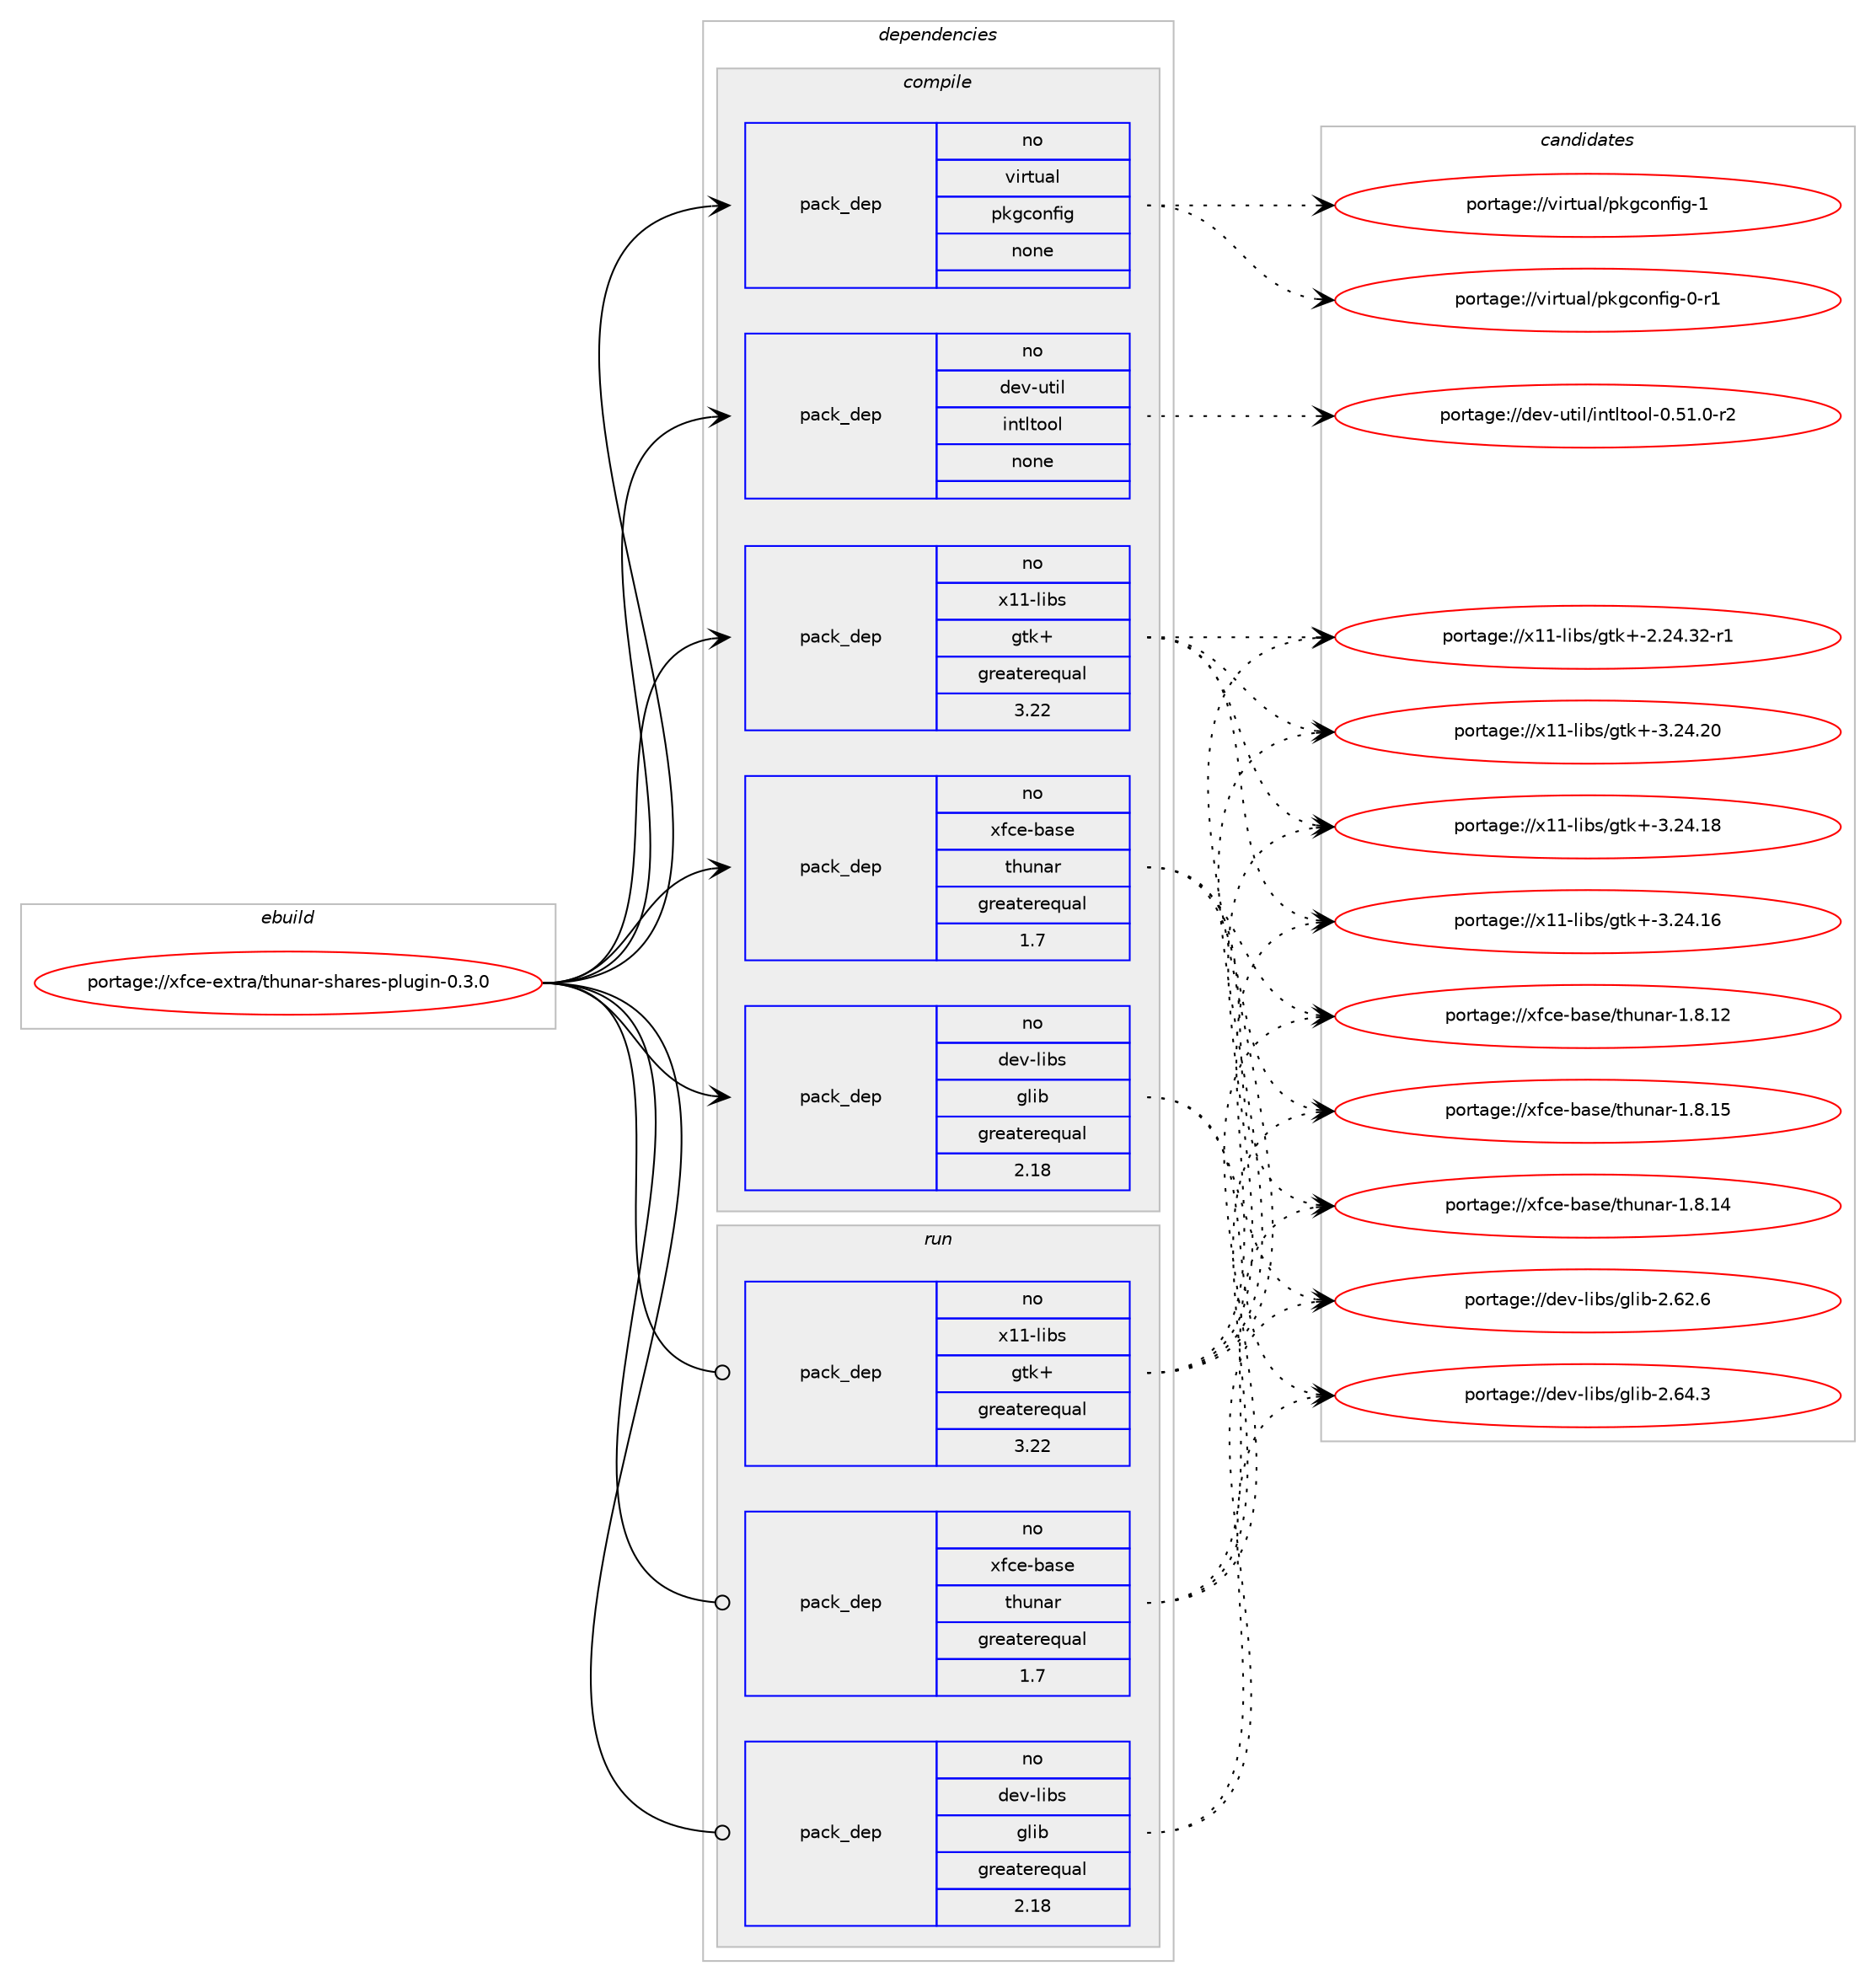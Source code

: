 digraph prolog {

# *************
# Graph options
# *************

newrank=true;
concentrate=true;
compound=true;
graph [rankdir=LR,fontname=Helvetica,fontsize=10,ranksep=1.5];#, ranksep=2.5, nodesep=0.2];
edge  [arrowhead=vee];
node  [fontname=Helvetica,fontsize=10];

# **********
# The ebuild
# **********

subgraph cluster_leftcol {
color=gray;
rank=same;
label=<<i>ebuild</i>>;
id [label="portage://xfce-extra/thunar-shares-plugin-0.3.0", color=red, width=4, href="../xfce-extra/thunar-shares-plugin-0.3.0.svg"];
}

# ****************
# The dependencies
# ****************

subgraph cluster_midcol {
color=gray;
label=<<i>dependencies</i>>;
subgraph cluster_compile {
fillcolor="#eeeeee";
style=filled;
label=<<i>compile</i>>;
subgraph pack386 {
dependency425 [label=<<TABLE BORDER="0" CELLBORDER="1" CELLSPACING="0" CELLPADDING="4" WIDTH="220"><TR><TD ROWSPAN="6" CELLPADDING="30">pack_dep</TD></TR><TR><TD WIDTH="110">no</TD></TR><TR><TD>dev-libs</TD></TR><TR><TD>glib</TD></TR><TR><TD>greaterequal</TD></TR><TR><TD>2.18</TD></TR></TABLE>>, shape=none, color=blue];
}
id:e -> dependency425:w [weight=20,style="solid",arrowhead="vee"];
subgraph pack387 {
dependency426 [label=<<TABLE BORDER="0" CELLBORDER="1" CELLSPACING="0" CELLPADDING="4" WIDTH="220"><TR><TD ROWSPAN="6" CELLPADDING="30">pack_dep</TD></TR><TR><TD WIDTH="110">no</TD></TR><TR><TD>dev-util</TD></TR><TR><TD>intltool</TD></TR><TR><TD>none</TD></TR><TR><TD></TD></TR></TABLE>>, shape=none, color=blue];
}
id:e -> dependency426:w [weight=20,style="solid",arrowhead="vee"];
subgraph pack388 {
dependency427 [label=<<TABLE BORDER="0" CELLBORDER="1" CELLSPACING="0" CELLPADDING="4" WIDTH="220"><TR><TD ROWSPAN="6" CELLPADDING="30">pack_dep</TD></TR><TR><TD WIDTH="110">no</TD></TR><TR><TD>virtual</TD></TR><TR><TD>pkgconfig</TD></TR><TR><TD>none</TD></TR><TR><TD></TD></TR></TABLE>>, shape=none, color=blue];
}
id:e -> dependency427:w [weight=20,style="solid",arrowhead="vee"];
subgraph pack389 {
dependency428 [label=<<TABLE BORDER="0" CELLBORDER="1" CELLSPACING="0" CELLPADDING="4" WIDTH="220"><TR><TD ROWSPAN="6" CELLPADDING="30">pack_dep</TD></TR><TR><TD WIDTH="110">no</TD></TR><TR><TD>x11-libs</TD></TR><TR><TD>gtk+</TD></TR><TR><TD>greaterequal</TD></TR><TR><TD>3.22</TD></TR></TABLE>>, shape=none, color=blue];
}
id:e -> dependency428:w [weight=20,style="solid",arrowhead="vee"];
subgraph pack390 {
dependency429 [label=<<TABLE BORDER="0" CELLBORDER="1" CELLSPACING="0" CELLPADDING="4" WIDTH="220"><TR><TD ROWSPAN="6" CELLPADDING="30">pack_dep</TD></TR><TR><TD WIDTH="110">no</TD></TR><TR><TD>xfce-base</TD></TR><TR><TD>thunar</TD></TR><TR><TD>greaterequal</TD></TR><TR><TD>1.7</TD></TR></TABLE>>, shape=none, color=blue];
}
id:e -> dependency429:w [weight=20,style="solid",arrowhead="vee"];
}
subgraph cluster_compileandrun {
fillcolor="#eeeeee";
style=filled;
label=<<i>compile and run</i>>;
}
subgraph cluster_run {
fillcolor="#eeeeee";
style=filled;
label=<<i>run</i>>;
subgraph pack391 {
dependency430 [label=<<TABLE BORDER="0" CELLBORDER="1" CELLSPACING="0" CELLPADDING="4" WIDTH="220"><TR><TD ROWSPAN="6" CELLPADDING="30">pack_dep</TD></TR><TR><TD WIDTH="110">no</TD></TR><TR><TD>dev-libs</TD></TR><TR><TD>glib</TD></TR><TR><TD>greaterequal</TD></TR><TR><TD>2.18</TD></TR></TABLE>>, shape=none, color=blue];
}
id:e -> dependency430:w [weight=20,style="solid",arrowhead="odot"];
subgraph pack392 {
dependency431 [label=<<TABLE BORDER="0" CELLBORDER="1" CELLSPACING="0" CELLPADDING="4" WIDTH="220"><TR><TD ROWSPAN="6" CELLPADDING="30">pack_dep</TD></TR><TR><TD WIDTH="110">no</TD></TR><TR><TD>x11-libs</TD></TR><TR><TD>gtk+</TD></TR><TR><TD>greaterequal</TD></TR><TR><TD>3.22</TD></TR></TABLE>>, shape=none, color=blue];
}
id:e -> dependency431:w [weight=20,style="solid",arrowhead="odot"];
subgraph pack393 {
dependency432 [label=<<TABLE BORDER="0" CELLBORDER="1" CELLSPACING="0" CELLPADDING="4" WIDTH="220"><TR><TD ROWSPAN="6" CELLPADDING="30">pack_dep</TD></TR><TR><TD WIDTH="110">no</TD></TR><TR><TD>xfce-base</TD></TR><TR><TD>thunar</TD></TR><TR><TD>greaterequal</TD></TR><TR><TD>1.7</TD></TR></TABLE>>, shape=none, color=blue];
}
id:e -> dependency432:w [weight=20,style="solid",arrowhead="odot"];
}
}

# **************
# The candidates
# **************

subgraph cluster_choices {
rank=same;
color=gray;
label=<<i>candidates</i>>;

subgraph choice386 {
color=black;
nodesep=1;
choice1001011184510810598115471031081059845504654524651 [label="portage://dev-libs/glib-2.64.3", color=red, width=4,href="../dev-libs/glib-2.64.3.svg"];
choice1001011184510810598115471031081059845504654504654 [label="portage://dev-libs/glib-2.62.6", color=red, width=4,href="../dev-libs/glib-2.62.6.svg"];
dependency425:e -> choice1001011184510810598115471031081059845504654524651:w [style=dotted,weight="100"];
dependency425:e -> choice1001011184510810598115471031081059845504654504654:w [style=dotted,weight="100"];
}
subgraph choice387 {
color=black;
nodesep=1;
choice1001011184511711610510847105110116108116111111108454846534946484511450 [label="portage://dev-util/intltool-0.51.0-r2", color=red, width=4,href="../dev-util/intltool-0.51.0-r2.svg"];
dependency426:e -> choice1001011184511711610510847105110116108116111111108454846534946484511450:w [style=dotted,weight="100"];
}
subgraph choice388 {
color=black;
nodesep=1;
choice1181051141161179710847112107103991111101021051034549 [label="portage://virtual/pkgconfig-1", color=red, width=4,href="../virtual/pkgconfig-1.svg"];
choice11810511411611797108471121071039911111010210510345484511449 [label="portage://virtual/pkgconfig-0-r1", color=red, width=4,href="../virtual/pkgconfig-0-r1.svg"];
dependency427:e -> choice1181051141161179710847112107103991111101021051034549:w [style=dotted,weight="100"];
dependency427:e -> choice11810511411611797108471121071039911111010210510345484511449:w [style=dotted,weight="100"];
}
subgraph choice389 {
color=black;
nodesep=1;
choice1204949451081059811547103116107434551465052465048 [label="portage://x11-libs/gtk+-3.24.20", color=red, width=4,href="../x11-libs/gtk+-3.24.20.svg"];
choice1204949451081059811547103116107434551465052464956 [label="portage://x11-libs/gtk+-3.24.18", color=red, width=4,href="../x11-libs/gtk+-3.24.18.svg"];
choice1204949451081059811547103116107434551465052464954 [label="portage://x11-libs/gtk+-3.24.16", color=red, width=4,href="../x11-libs/gtk+-3.24.16.svg"];
choice12049494510810598115471031161074345504650524651504511449 [label="portage://x11-libs/gtk+-2.24.32-r1", color=red, width=4,href="../x11-libs/gtk+-2.24.32-r1.svg"];
dependency428:e -> choice1204949451081059811547103116107434551465052465048:w [style=dotted,weight="100"];
dependency428:e -> choice1204949451081059811547103116107434551465052464956:w [style=dotted,weight="100"];
dependency428:e -> choice1204949451081059811547103116107434551465052464954:w [style=dotted,weight="100"];
dependency428:e -> choice12049494510810598115471031161074345504650524651504511449:w [style=dotted,weight="100"];
}
subgraph choice390 {
color=black;
nodesep=1;
choice12010299101459897115101471161041171109711445494656464953 [label="portage://xfce-base/thunar-1.8.15", color=red, width=4,href="../xfce-base/thunar-1.8.15.svg"];
choice12010299101459897115101471161041171109711445494656464952 [label="portage://xfce-base/thunar-1.8.14", color=red, width=4,href="../xfce-base/thunar-1.8.14.svg"];
choice12010299101459897115101471161041171109711445494656464950 [label="portage://xfce-base/thunar-1.8.12", color=red, width=4,href="../xfce-base/thunar-1.8.12.svg"];
dependency429:e -> choice12010299101459897115101471161041171109711445494656464953:w [style=dotted,weight="100"];
dependency429:e -> choice12010299101459897115101471161041171109711445494656464952:w [style=dotted,weight="100"];
dependency429:e -> choice12010299101459897115101471161041171109711445494656464950:w [style=dotted,weight="100"];
}
subgraph choice391 {
color=black;
nodesep=1;
choice1001011184510810598115471031081059845504654524651 [label="portage://dev-libs/glib-2.64.3", color=red, width=4,href="../dev-libs/glib-2.64.3.svg"];
choice1001011184510810598115471031081059845504654504654 [label="portage://dev-libs/glib-2.62.6", color=red, width=4,href="../dev-libs/glib-2.62.6.svg"];
dependency430:e -> choice1001011184510810598115471031081059845504654524651:w [style=dotted,weight="100"];
dependency430:e -> choice1001011184510810598115471031081059845504654504654:w [style=dotted,weight="100"];
}
subgraph choice392 {
color=black;
nodesep=1;
choice1204949451081059811547103116107434551465052465048 [label="portage://x11-libs/gtk+-3.24.20", color=red, width=4,href="../x11-libs/gtk+-3.24.20.svg"];
choice1204949451081059811547103116107434551465052464956 [label="portage://x11-libs/gtk+-3.24.18", color=red, width=4,href="../x11-libs/gtk+-3.24.18.svg"];
choice1204949451081059811547103116107434551465052464954 [label="portage://x11-libs/gtk+-3.24.16", color=red, width=4,href="../x11-libs/gtk+-3.24.16.svg"];
choice12049494510810598115471031161074345504650524651504511449 [label="portage://x11-libs/gtk+-2.24.32-r1", color=red, width=4,href="../x11-libs/gtk+-2.24.32-r1.svg"];
dependency431:e -> choice1204949451081059811547103116107434551465052465048:w [style=dotted,weight="100"];
dependency431:e -> choice1204949451081059811547103116107434551465052464956:w [style=dotted,weight="100"];
dependency431:e -> choice1204949451081059811547103116107434551465052464954:w [style=dotted,weight="100"];
dependency431:e -> choice12049494510810598115471031161074345504650524651504511449:w [style=dotted,weight="100"];
}
subgraph choice393 {
color=black;
nodesep=1;
choice12010299101459897115101471161041171109711445494656464953 [label="portage://xfce-base/thunar-1.8.15", color=red, width=4,href="../xfce-base/thunar-1.8.15.svg"];
choice12010299101459897115101471161041171109711445494656464952 [label="portage://xfce-base/thunar-1.8.14", color=red, width=4,href="../xfce-base/thunar-1.8.14.svg"];
choice12010299101459897115101471161041171109711445494656464950 [label="portage://xfce-base/thunar-1.8.12", color=red, width=4,href="../xfce-base/thunar-1.8.12.svg"];
dependency432:e -> choice12010299101459897115101471161041171109711445494656464953:w [style=dotted,weight="100"];
dependency432:e -> choice12010299101459897115101471161041171109711445494656464952:w [style=dotted,weight="100"];
dependency432:e -> choice12010299101459897115101471161041171109711445494656464950:w [style=dotted,weight="100"];
}
}

}
